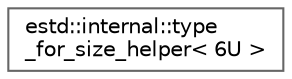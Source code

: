digraph "Graphical Class Hierarchy"
{
 // LATEX_PDF_SIZE
  bgcolor="transparent";
  edge [fontname=Helvetica,fontsize=10,labelfontname=Helvetica,labelfontsize=10];
  node [fontname=Helvetica,fontsize=10,shape=box,height=0.2,width=0.4];
  rankdir="LR";
  Node0 [id="Node000000",label="estd::internal::type\l_for_size_helper\< 6U \>",height=0.2,width=0.4,color="grey40", fillcolor="white", style="filled",URL="$db/dc9/structestd_1_1internal_1_1type__for__size__helper_3_016U_01_4.html",tooltip=" "];
}
